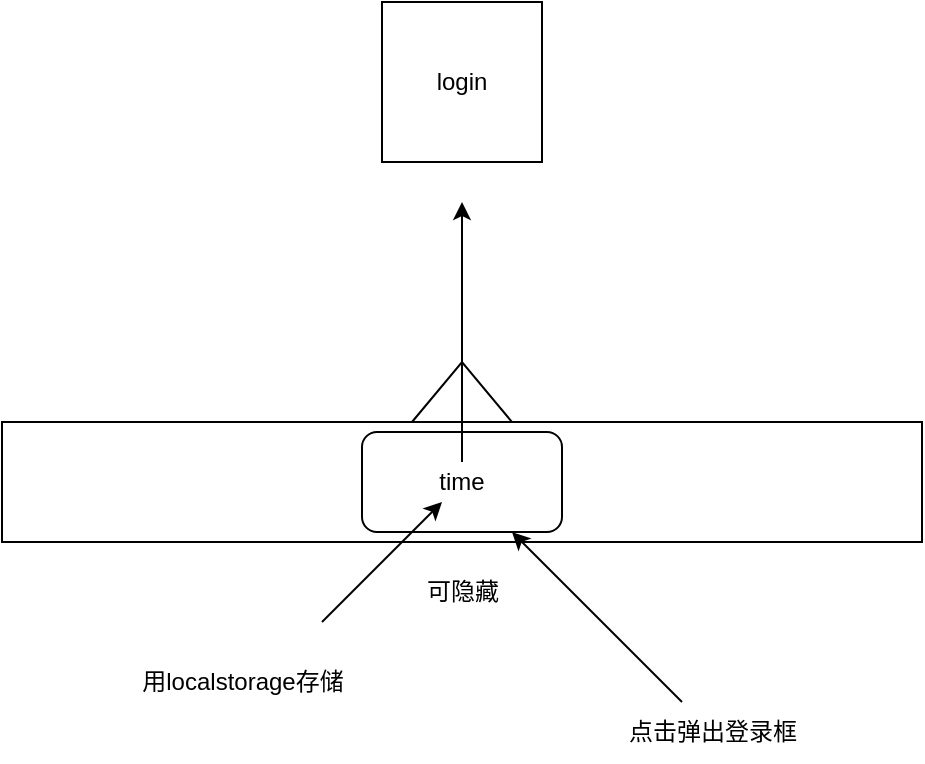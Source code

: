 <mxfile>
    <diagram id="nXBQEo4pCV80da_S7HK3" name="第 1 页">
        <mxGraphModel dx="1002" dy="1784" grid="1" gridSize="10" guides="1" tooltips="1" connect="1" arrows="1" fold="1" page="1" pageScale="1" pageWidth="827" pageHeight="1169" math="0" shadow="0">
            <root>
                <mxCell id="0"/>
                <mxCell id="1" parent="0"/>
                <mxCell id="2" value="" style="rounded=0;whiteSpace=wrap;html=1;" parent="1" vertex="1">
                    <mxGeometry x="200" y="140" width="460" height="60" as="geometry"/>
                </mxCell>
                <mxCell id="3" value="time" style="rounded=1;whiteSpace=wrap;html=1;" parent="1" vertex="1">
                    <mxGeometry x="380" y="145" width="100" height="50" as="geometry"/>
                </mxCell>
                <mxCell id="4" value="" style="triangle;whiteSpace=wrap;html=1;rotation=-90;" parent="1" vertex="1">
                    <mxGeometry x="415" y="100" width="30" height="50" as="geometry"/>
                </mxCell>
                <mxCell id="5" value="可隐藏" style="text;html=1;align=center;verticalAlign=middle;resizable=0;points=[];autosize=1;strokeColor=none;fillColor=none;" parent="1" vertex="1">
                    <mxGeometry x="400" y="210" width="60" height="30" as="geometry"/>
                </mxCell>
                <mxCell id="10" value="" style="endArrow=classic;html=1;" parent="1" edge="1">
                    <mxGeometry width="50" height="50" relative="1" as="geometry">
                        <mxPoint x="360" y="240" as="sourcePoint"/>
                        <mxPoint x="420" y="180" as="targetPoint"/>
                    </mxGeometry>
                </mxCell>
                <mxCell id="11" value="用localstorage存储" style="text;html=1;align=center;verticalAlign=middle;resizable=0;points=[];autosize=1;strokeColor=none;fillColor=none;" parent="1" vertex="1">
                    <mxGeometry x="260" y="255" width="120" height="30" as="geometry"/>
                </mxCell>
                <mxCell id="12" value="点击弹出登录框" style="text;html=1;align=center;verticalAlign=middle;resizable=0;points=[];autosize=1;strokeColor=none;fillColor=none;" vertex="1" parent="1">
                    <mxGeometry x="500" y="280" width="110" height="30" as="geometry"/>
                </mxCell>
                <mxCell id="14" value="" style="endArrow=classic;html=1;" edge="1" parent="1" target="3">
                    <mxGeometry width="50" height="50" relative="1" as="geometry">
                        <mxPoint x="540" y="280" as="sourcePoint"/>
                        <mxPoint x="620" y="260" as="targetPoint"/>
                    </mxGeometry>
                </mxCell>
                <mxCell id="16" value="" style="endArrow=classic;html=1;" edge="1" parent="1">
                    <mxGeometry width="50" height="50" relative="1" as="geometry">
                        <mxPoint x="430" y="160" as="sourcePoint"/>
                        <mxPoint x="430" y="30" as="targetPoint"/>
                    </mxGeometry>
                </mxCell>
                <mxCell id="17" value="login" style="whiteSpace=wrap;html=1;aspect=fixed;" vertex="1" parent="1">
                    <mxGeometry x="390" y="-70" width="80" height="80" as="geometry"/>
                </mxCell>
            </root>
        </mxGraphModel>
    </diagram>
</mxfile>